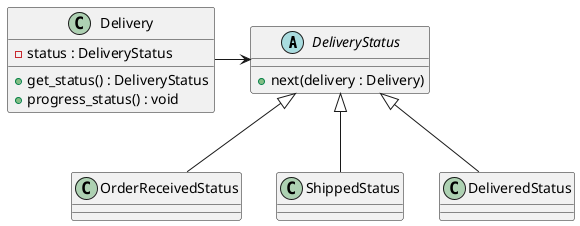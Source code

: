@startuml
                   abstract class DeliveryStatus {
                       +next(delivery : Delivery)
                   }

                   class OrderReceivedStatus {
                   }

                   class ShippedStatus {
                   }

                   class DeliveredStatus {
                   }

                   class Delivery {
                       -status : DeliveryStatus
                       +get_status() : DeliveryStatus
                       +progress_status() : void
                   }

                   DeliveryStatus <|-- OrderReceivedStatus
                   DeliveryStatus <|-- ShippedStatus
                   DeliveryStatus <|-- DeliveredStatus
                   Delivery -> DeliveryStatus
                   @enduml